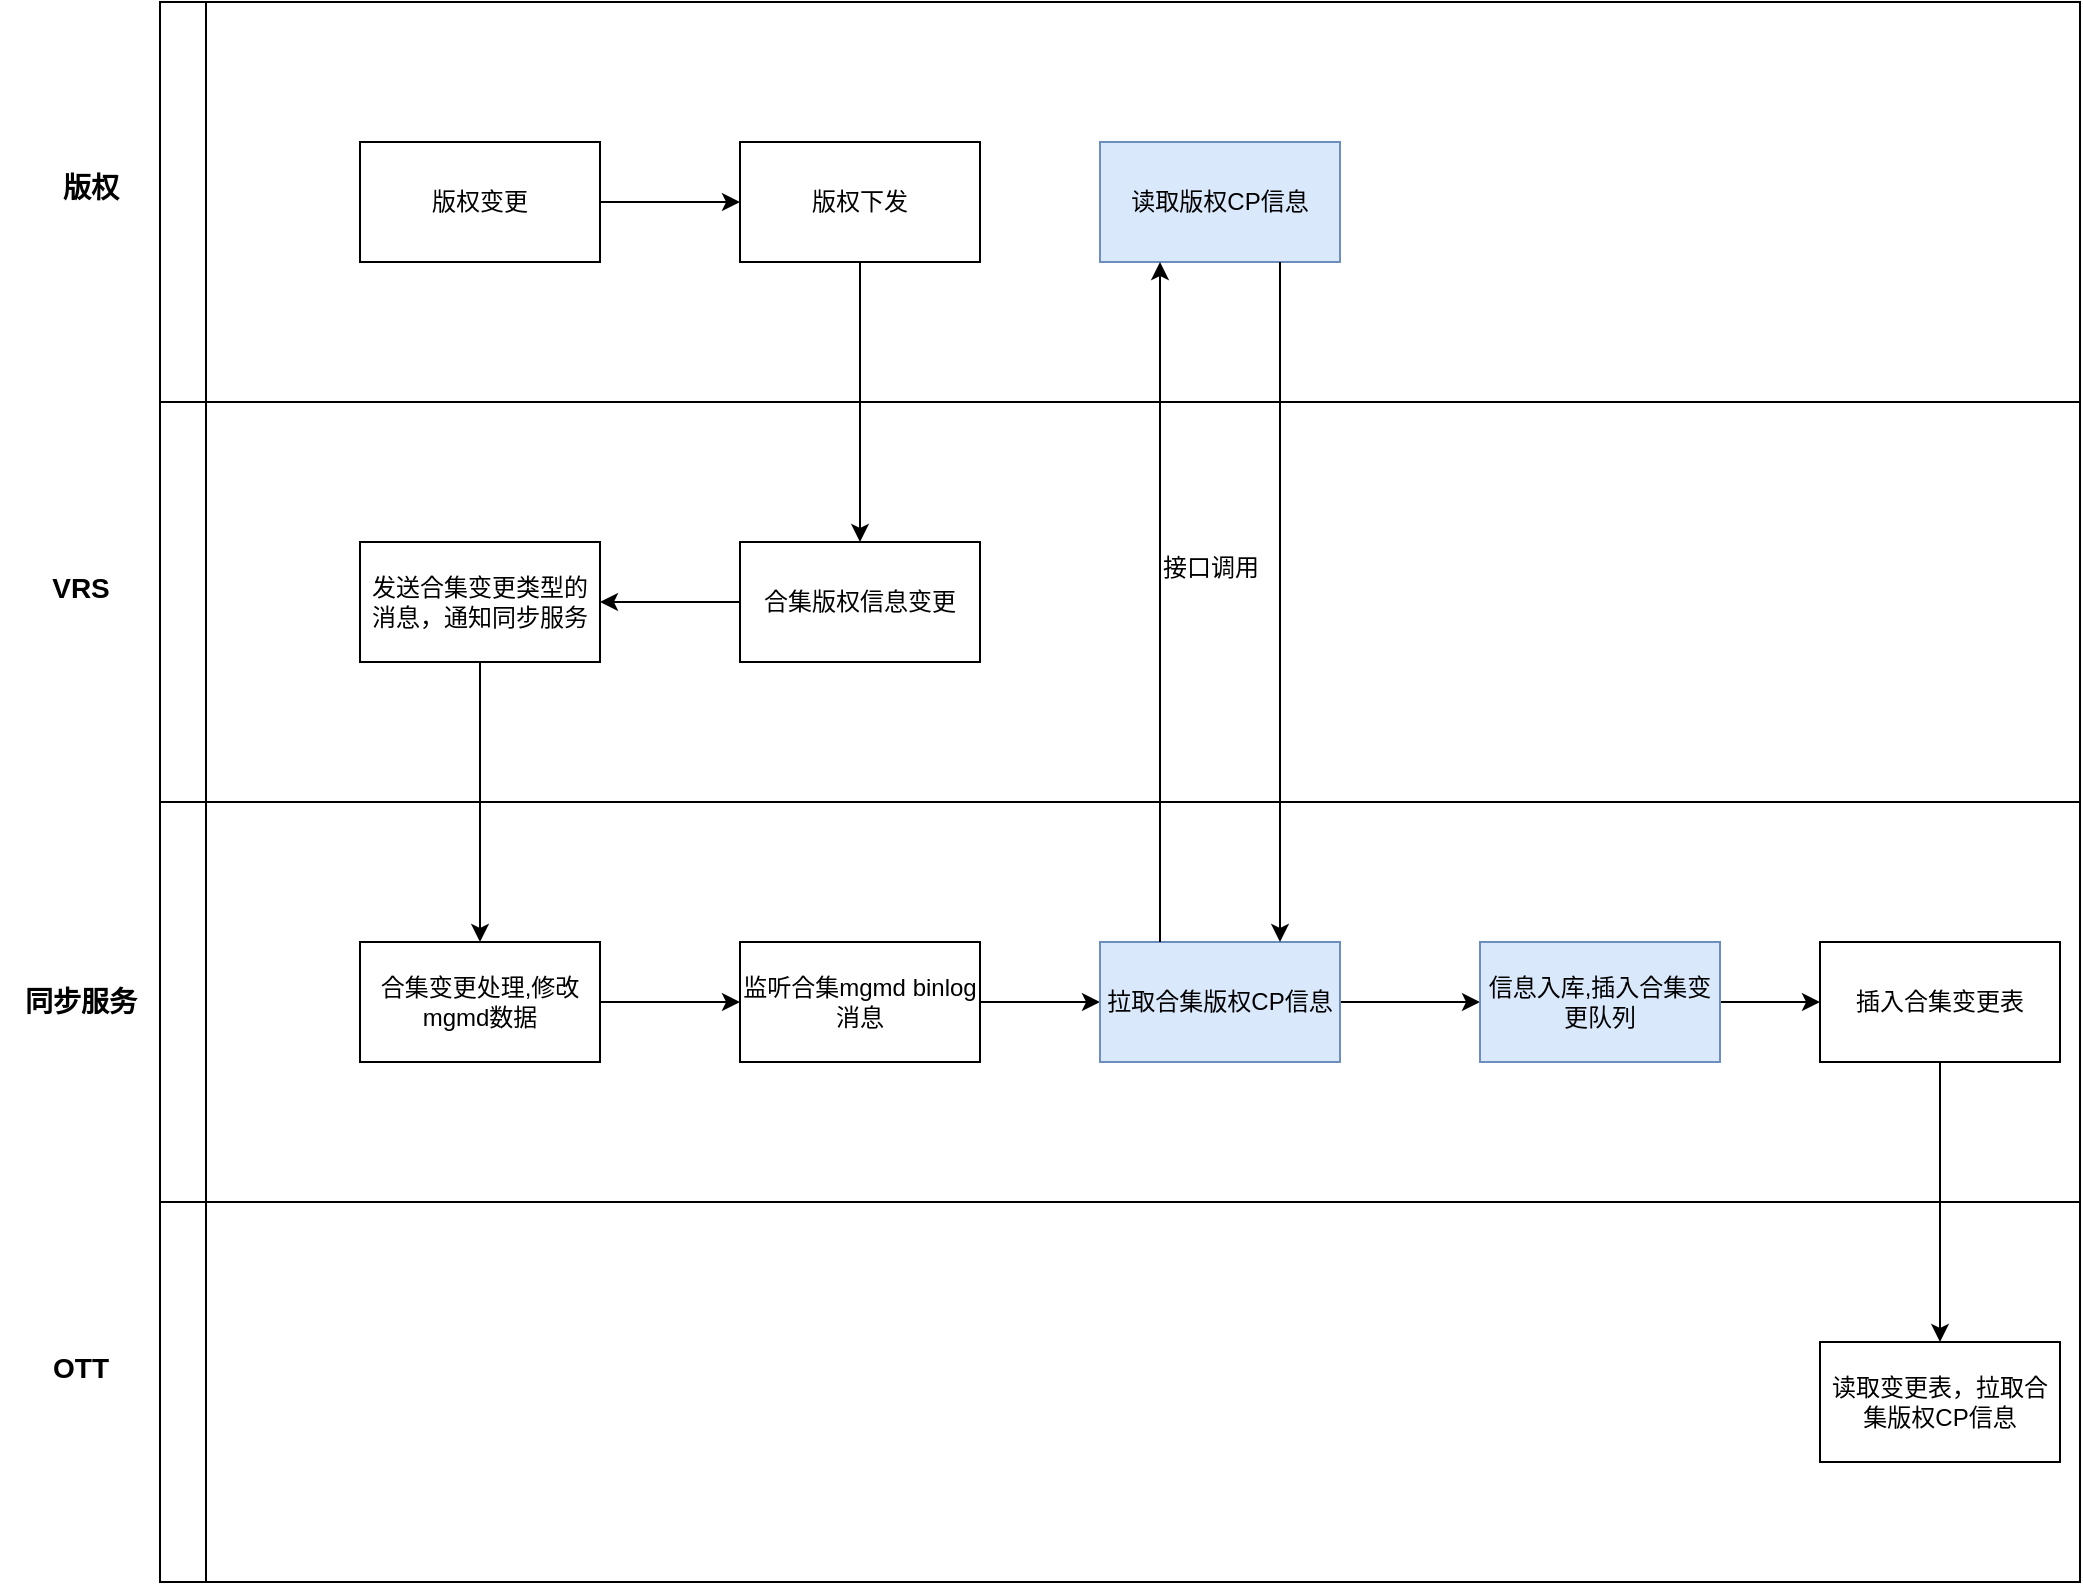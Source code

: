 <mxfile version="24.0.7" type="github">
  <diagram name="Page-1" id="c7488fd3-1785-93aa-aadb-54a6760d102a">
    <mxGraphModel dx="2517" dy="723" grid="1" gridSize="10" guides="1" tooltips="1" connect="1" arrows="1" fold="1" page="1" pageScale="1" pageWidth="1100" pageHeight="850" background="none" math="0" shadow="0">
      <root>
        <mxCell id="0" />
        <mxCell id="1" parent="0" />
        <mxCell id="tengJyLDdq9zpTRYQfLY-14" value="" style="swimlane;horizontal=0;whiteSpace=wrap;html=1;" vertex="1" parent="1">
          <mxGeometry x="60" y="80" width="960" height="200" as="geometry" />
        </mxCell>
        <mxCell id="tengJyLDdq9zpTRYQfLY-31" style="edgeStyle=orthogonalEdgeStyle;rounded=0;orthogonalLoop=1;jettySize=auto;html=1;exitX=1;exitY=0.5;exitDx=0;exitDy=0;" edge="1" parent="tengJyLDdq9zpTRYQfLY-14" source="tengJyLDdq9zpTRYQfLY-15" target="tengJyLDdq9zpTRYQfLY-16">
          <mxGeometry relative="1" as="geometry" />
        </mxCell>
        <mxCell id="tengJyLDdq9zpTRYQfLY-15" value="版权变更" style="rounded=0;whiteSpace=wrap;html=1;" vertex="1" parent="tengJyLDdq9zpTRYQfLY-14">
          <mxGeometry x="100" y="70" width="120" height="60" as="geometry" />
        </mxCell>
        <mxCell id="tengJyLDdq9zpTRYQfLY-16" value="版权下发" style="rounded=0;whiteSpace=wrap;html=1;" vertex="1" parent="tengJyLDdq9zpTRYQfLY-14">
          <mxGeometry x="290" y="70" width="120" height="60" as="geometry" />
        </mxCell>
        <mxCell id="tengJyLDdq9zpTRYQfLY-24" value="读取版权CP信息" style="rounded=0;whiteSpace=wrap;html=1;fillColor=#dae8fc;strokeColor=#6c8ebf;" vertex="1" parent="tengJyLDdq9zpTRYQfLY-14">
          <mxGeometry x="470" y="70" width="120" height="60" as="geometry" />
        </mxCell>
        <mxCell id="tengJyLDdq9zpTRYQfLY-17" value="" style="swimlane;horizontal=0;whiteSpace=wrap;html=1;" vertex="1" parent="1">
          <mxGeometry x="60" y="280" width="960" height="200" as="geometry" />
        </mxCell>
        <mxCell id="tengJyLDdq9zpTRYQfLY-36" style="edgeStyle=orthogonalEdgeStyle;rounded=0;orthogonalLoop=1;jettySize=auto;html=1;" edge="1" parent="tengJyLDdq9zpTRYQfLY-17" source="tengJyLDdq9zpTRYQfLY-18" target="tengJyLDdq9zpTRYQfLY-19">
          <mxGeometry relative="1" as="geometry" />
        </mxCell>
        <mxCell id="tengJyLDdq9zpTRYQfLY-18" value="合集版权信息变更" style="rounded=0;whiteSpace=wrap;html=1;" vertex="1" parent="tengJyLDdq9zpTRYQfLY-17">
          <mxGeometry x="290" y="70" width="120" height="60" as="geometry" />
        </mxCell>
        <mxCell id="tengJyLDdq9zpTRYQfLY-19" value="发送合集变更类型的消息，通知同步服务" style="rounded=0;whiteSpace=wrap;html=1;" vertex="1" parent="tengJyLDdq9zpTRYQfLY-17">
          <mxGeometry x="100" y="70" width="120" height="60" as="geometry" />
        </mxCell>
        <mxCell id="tengJyLDdq9zpTRYQfLY-59" value="接口调用" style="text;html=1;align=center;verticalAlign=middle;resizable=0;points=[];autosize=1;strokeColor=none;fillColor=none;" vertex="1" parent="tengJyLDdq9zpTRYQfLY-17">
          <mxGeometry x="490" y="68" width="70" height="30" as="geometry" />
        </mxCell>
        <mxCell id="tengJyLDdq9zpTRYQfLY-20" value="" style="swimlane;horizontal=0;whiteSpace=wrap;html=1;" vertex="1" parent="1">
          <mxGeometry x="60" y="480" width="960" height="200" as="geometry" />
        </mxCell>
        <mxCell id="tengJyLDdq9zpTRYQfLY-38" style="edgeStyle=orthogonalEdgeStyle;rounded=0;orthogonalLoop=1;jettySize=auto;html=1;exitX=1;exitY=0.5;exitDx=0;exitDy=0;" edge="1" parent="tengJyLDdq9zpTRYQfLY-20" source="tengJyLDdq9zpTRYQfLY-21" target="tengJyLDdq9zpTRYQfLY-22">
          <mxGeometry relative="1" as="geometry" />
        </mxCell>
        <mxCell id="tengJyLDdq9zpTRYQfLY-21" value="合集变更处理,修改mgmd数据" style="rounded=0;whiteSpace=wrap;html=1;" vertex="1" parent="tengJyLDdq9zpTRYQfLY-20">
          <mxGeometry x="100" y="70" width="120" height="60" as="geometry" />
        </mxCell>
        <mxCell id="tengJyLDdq9zpTRYQfLY-39" style="edgeStyle=orthogonalEdgeStyle;rounded=0;orthogonalLoop=1;jettySize=auto;html=1;exitX=1;exitY=0.5;exitDx=0;exitDy=0;entryX=0;entryY=0.5;entryDx=0;entryDy=0;" edge="1" parent="tengJyLDdq9zpTRYQfLY-20" source="tengJyLDdq9zpTRYQfLY-22" target="tengJyLDdq9zpTRYQfLY-23">
          <mxGeometry relative="1" as="geometry" />
        </mxCell>
        <mxCell id="tengJyLDdq9zpTRYQfLY-22" value="监听合集mgmd binlog消息" style="rounded=0;whiteSpace=wrap;html=1;" vertex="1" parent="tengJyLDdq9zpTRYQfLY-20">
          <mxGeometry x="290" y="70" width="120" height="60" as="geometry" />
        </mxCell>
        <mxCell id="tengJyLDdq9zpTRYQfLY-29" value="" style="edgeStyle=orthogonalEdgeStyle;rounded=0;orthogonalLoop=1;jettySize=auto;html=1;" edge="1" parent="tengJyLDdq9zpTRYQfLY-20" source="tengJyLDdq9zpTRYQfLY-23" target="tengJyLDdq9zpTRYQfLY-28">
          <mxGeometry relative="1" as="geometry" />
        </mxCell>
        <mxCell id="tengJyLDdq9zpTRYQfLY-23" value="拉取合集版权CP信息" style="rounded=0;whiteSpace=wrap;html=1;fillColor=#dae8fc;strokeColor=#6c8ebf;" vertex="1" parent="tengJyLDdq9zpTRYQfLY-20">
          <mxGeometry x="470" y="70" width="120" height="60" as="geometry" />
        </mxCell>
        <mxCell id="tengJyLDdq9zpTRYQfLY-57" style="edgeStyle=orthogonalEdgeStyle;rounded=0;orthogonalLoop=1;jettySize=auto;html=1;exitX=1;exitY=0.5;exitDx=0;exitDy=0;entryX=0;entryY=0.5;entryDx=0;entryDy=0;" edge="1" parent="tengJyLDdq9zpTRYQfLY-20" source="tengJyLDdq9zpTRYQfLY-28" target="tengJyLDdq9zpTRYQfLY-55">
          <mxGeometry relative="1" as="geometry" />
        </mxCell>
        <mxCell id="tengJyLDdq9zpTRYQfLY-28" value="信息入库,插入合集变更队列" style="rounded=0;whiteSpace=wrap;html=1;fillColor=#dae8fc;strokeColor=#6c8ebf;" vertex="1" parent="tengJyLDdq9zpTRYQfLY-20">
          <mxGeometry x="660" y="70" width="120" height="60" as="geometry" />
        </mxCell>
        <mxCell id="tengJyLDdq9zpTRYQfLY-55" value="插入合集变更表" style="rounded=0;whiteSpace=wrap;html=1;" vertex="1" parent="tengJyLDdq9zpTRYQfLY-20">
          <mxGeometry x="830" y="70" width="120" height="60" as="geometry" />
        </mxCell>
        <mxCell id="tengJyLDdq9zpTRYQfLY-27" style="edgeStyle=orthogonalEdgeStyle;rounded=0;orthogonalLoop=1;jettySize=auto;html=1;exitX=0.75;exitY=1;exitDx=0;exitDy=0;entryX=0.75;entryY=0;entryDx=0;entryDy=0;" edge="1" parent="1" source="tengJyLDdq9zpTRYQfLY-24" target="tengJyLDdq9zpTRYQfLY-23">
          <mxGeometry relative="1" as="geometry" />
        </mxCell>
        <mxCell id="tengJyLDdq9zpTRYQfLY-35" style="edgeStyle=orthogonalEdgeStyle;rounded=0;orthogonalLoop=1;jettySize=auto;html=1;exitX=0.5;exitY=1;exitDx=0;exitDy=0;entryX=0.5;entryY=0;entryDx=0;entryDy=0;" edge="1" parent="1" source="tengJyLDdq9zpTRYQfLY-16" target="tengJyLDdq9zpTRYQfLY-18">
          <mxGeometry relative="1" as="geometry" />
        </mxCell>
        <mxCell id="tengJyLDdq9zpTRYQfLY-37" style="edgeStyle=orthogonalEdgeStyle;rounded=0;orthogonalLoop=1;jettySize=auto;html=1;exitX=0.5;exitY=1;exitDx=0;exitDy=0;entryX=0.5;entryY=0;entryDx=0;entryDy=0;" edge="1" parent="1" source="tengJyLDdq9zpTRYQfLY-19" target="tengJyLDdq9zpTRYQfLY-21">
          <mxGeometry relative="1" as="geometry" />
        </mxCell>
        <mxCell id="tengJyLDdq9zpTRYQfLY-41" style="edgeStyle=orthogonalEdgeStyle;rounded=0;orthogonalLoop=1;jettySize=auto;html=1;exitX=0.25;exitY=0;exitDx=0;exitDy=0;entryX=0.25;entryY=1;entryDx=0;entryDy=0;" edge="1" parent="1" source="tengJyLDdq9zpTRYQfLY-23" target="tengJyLDdq9zpTRYQfLY-24">
          <mxGeometry relative="1" as="geometry" />
        </mxCell>
        <mxCell id="tengJyLDdq9zpTRYQfLY-42" value="" style="swimlane;horizontal=0;whiteSpace=wrap;html=1;" vertex="1" parent="1">
          <mxGeometry x="60" y="680" width="960" height="190" as="geometry" />
        </mxCell>
        <mxCell id="tengJyLDdq9zpTRYQfLY-49" value="读取变更表，拉取合集版权CP信息" style="rounded=0;whiteSpace=wrap;html=1;" vertex="1" parent="tengJyLDdq9zpTRYQfLY-42">
          <mxGeometry x="830" y="70" width="120" height="60" as="geometry" />
        </mxCell>
        <mxCell id="tengJyLDdq9zpTRYQfLY-50" value="版权" style="text;html=1;align=center;verticalAlign=middle;resizable=0;points=[];autosize=1;strokeColor=none;fillColor=none;fontStyle=1;fontSize=14;" vertex="1" parent="1">
          <mxGeometry y="158" width="50" height="30" as="geometry" />
        </mxCell>
        <mxCell id="tengJyLDdq9zpTRYQfLY-51" value="VRS" style="text;html=1;align=center;verticalAlign=middle;resizable=0;points=[];autosize=1;strokeColor=none;fillColor=none;fontStyle=1;fontSize=14;" vertex="1" parent="1">
          <mxGeometry x="-5" y="358" width="50" height="30" as="geometry" />
        </mxCell>
        <mxCell id="tengJyLDdq9zpTRYQfLY-52" value="同步服务" style="text;html=1;align=center;verticalAlign=middle;resizable=0;points=[];autosize=1;strokeColor=none;fillColor=none;fontStyle=1;fontSize=14;" vertex="1" parent="1">
          <mxGeometry x="-20" y="565" width="80" height="30" as="geometry" />
        </mxCell>
        <mxCell id="tengJyLDdq9zpTRYQfLY-53" value="OTT" style="text;html=1;align=center;verticalAlign=middle;resizable=0;points=[];autosize=1;strokeColor=none;fillColor=none;fontStyle=1;fontSize=14;" vertex="1" parent="1">
          <mxGeometry x="-5" y="748" width="50" height="30" as="geometry" />
        </mxCell>
        <mxCell id="tengJyLDdq9zpTRYQfLY-58" style="edgeStyle=orthogonalEdgeStyle;rounded=0;orthogonalLoop=1;jettySize=auto;html=1;exitX=0.5;exitY=1;exitDx=0;exitDy=0;" edge="1" parent="1" source="tengJyLDdq9zpTRYQfLY-55" target="tengJyLDdq9zpTRYQfLY-49">
          <mxGeometry relative="1" as="geometry" />
        </mxCell>
      </root>
    </mxGraphModel>
  </diagram>
</mxfile>
